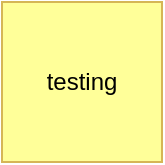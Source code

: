 <mxfile version="13.6.2" type="github"><diagram id="ivfkBzRtSVSeft3r4I1u" name="Page-1"><mxGraphModel dx="1071" dy="498" grid="1" gridSize="10" guides="1" tooltips="1" connect="1" arrows="1" fold="1" page="1" pageScale="1" pageWidth="850" pageHeight="1100" math="0" shadow="0"><root><mxCell id="0"/><mxCell id="1" parent="0"/><mxCell id="C5tw49uLBMHJTJ-ruQqo-1" value="testing" style="whiteSpace=wrap;html=1;aspect=fixed;strokeColor=#d6b656;fillColor=#FFFF99;" vertex="1" parent="1"><mxGeometry x="660" y="50" width="80" height="80" as="geometry"/></mxCell></root></mxGraphModel></diagram></mxfile>